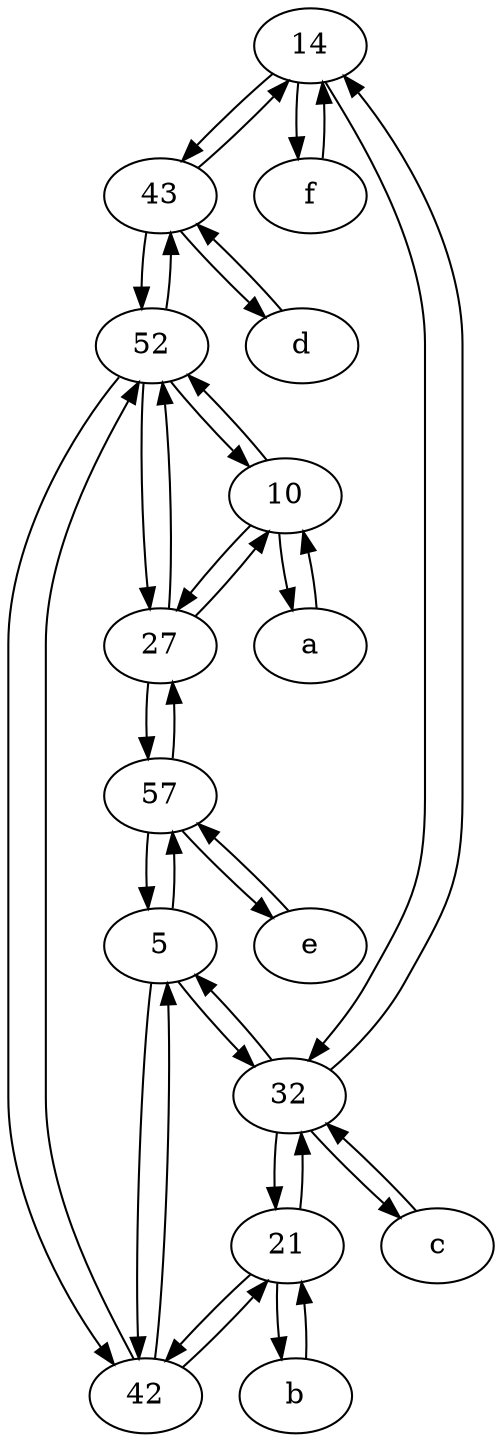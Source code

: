 digraph  {
	14;
	d [pos="20,30!"];
	10;
	21;
	b [pos="50,20!"];
	a [pos="40,10!"];
	43;
	27;
	52;
	f [pos="15,45!"];
	5;
	c [pos="20,10!"];
	32;
	e [pos="30,50!"];
	42;
	57;
	32 -> 21;
	14 -> f;
	52 -> 43;
	42 -> 52;
	14 -> 43;
	5 -> 57;
	42 -> 5;
	52 -> 42;
	57 -> 27;
	57 -> 5;
	27 -> 52;
	21 -> 32;
	e -> 57;
	43 -> 14;
	14 -> 32;
	52 -> 27;
	c -> 32;
	42 -> 21;
	f -> 14;
	21 -> 42;
	21 -> b;
	43 -> 52;
	5 -> 42;
	32 -> 5;
	27 -> 57;
	10 -> 27;
	43 -> d;
	b -> 21;
	57 -> e;
	32 -> 14;
	10 -> 52;
	27 -> 10;
	10 -> a;
	5 -> 32;
	d -> 43;
	52 -> 10;
	32 -> c;
	a -> 10;

	}